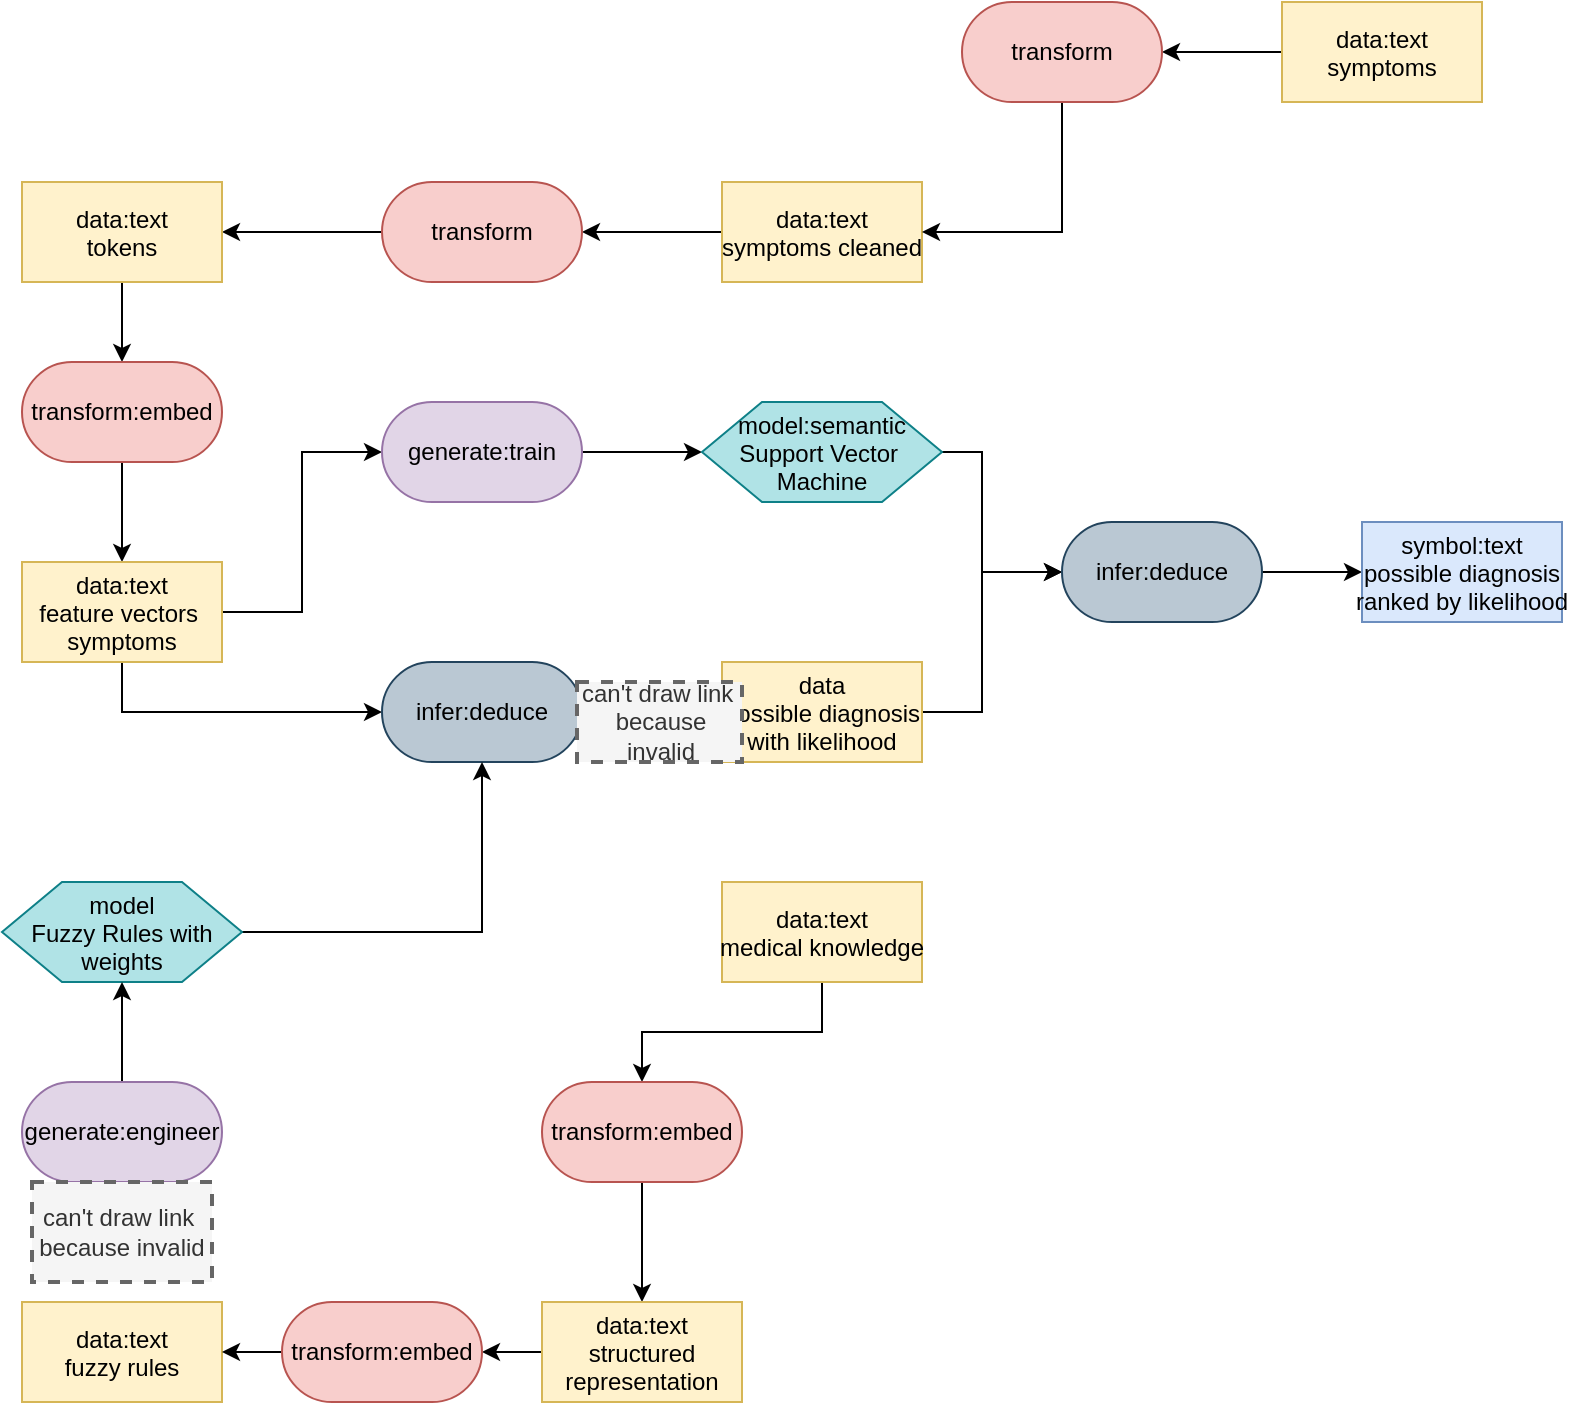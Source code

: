 <mxfile version="26.2.14" pages="2">
  <diagram name="Page-1" id="UhGrVpDiVibqinIa7zeh">
    <mxGraphModel dx="851" dy="554" grid="1" gridSize="10" guides="1" tooltips="1" connect="1" arrows="1" fold="1" page="1" pageScale="1" pageWidth="3300" pageHeight="4681" math="0" shadow="0">
      <root>
        <mxCell id="0" />
        <mxCell id="1" parent="0" />
        <mxCell id="dpm7BbhjtCY3NDO2OxrM-5" style="edgeStyle=orthogonalEdgeStyle;rounded=0;orthogonalLoop=1;jettySize=auto;html=1;exitX=0;exitY=0.5;exitDx=0;exitDy=0;entryX=1;entryY=0.5;entryDx=0;entryDy=0;" parent="1" source="dpm7BbhjtCY3NDO2OxrM-1" target="dpm7BbhjtCY3NDO2OxrM-4" edge="1">
          <mxGeometry relative="1" as="geometry" />
        </mxCell>
        <mxCell id="dpm7BbhjtCY3NDO2OxrM-1" value="data:text&#xa;symptoms" style="rectangle;fillColor=#fff2cc;strokeColor=#d6b656;" parent="1" name="data" vertex="1">
          <mxGeometry x="1220" y="110" width="100" height="50" as="geometry" />
        </mxCell>
        <mxCell id="dpm7BbhjtCY3NDO2OxrM-10" style="edgeStyle=orthogonalEdgeStyle;rounded=0;orthogonalLoop=1;jettySize=auto;html=1;exitX=0;exitY=0.5;exitDx=0;exitDy=0;entryX=1;entryY=0.5;entryDx=0;entryDy=0;" parent="1" source="dpm7BbhjtCY3NDO2OxrM-2" target="dpm7BbhjtCY3NDO2OxrM-8" edge="1">
          <mxGeometry relative="1" as="geometry" />
        </mxCell>
        <mxCell id="dpm7BbhjtCY3NDO2OxrM-2" value="data:text&#xa;symptoms cleaned" style="rectangle;fillColor=#fff2cc;strokeColor=#d6b656;" parent="1" name="data" vertex="1">
          <mxGeometry x="940" y="200" width="100" height="50" as="geometry" />
        </mxCell>
        <mxCell id="dpm7BbhjtCY3NDO2OxrM-7" style="edgeStyle=orthogonalEdgeStyle;rounded=0;orthogonalLoop=1;jettySize=auto;html=1;exitX=0.5;exitY=1;exitDx=0;exitDy=0;entryX=1;entryY=0.5;entryDx=0;entryDy=0;" parent="1" source="dpm7BbhjtCY3NDO2OxrM-4" target="dpm7BbhjtCY3NDO2OxrM-2" edge="1">
          <mxGeometry relative="1" as="geometry" />
        </mxCell>
        <mxCell id="dpm7BbhjtCY3NDO2OxrM-4" value="transform" style="rounded=1;whiteSpace=wrap;html=1;arcSize=50;fillColor=#f8cecc;strokeColor=#b85450;" parent="1" name="transform" vertex="1">
          <mxGeometry x="1060" y="110" width="100" height="50" as="geometry" />
        </mxCell>
        <mxCell id="dpm7BbhjtCY3NDO2OxrM-11" style="edgeStyle=orthogonalEdgeStyle;rounded=0;orthogonalLoop=1;jettySize=auto;html=1;exitX=0;exitY=0.5;exitDx=0;exitDy=0;entryX=1;entryY=0.5;entryDx=0;entryDy=0;" parent="1" source="dpm7BbhjtCY3NDO2OxrM-8" target="dpm7BbhjtCY3NDO2OxrM-9" edge="1">
          <mxGeometry relative="1" as="geometry" />
        </mxCell>
        <mxCell id="dpm7BbhjtCY3NDO2OxrM-8" value="transform" style="rounded=1;whiteSpace=wrap;html=1;arcSize=50;fillColor=#f8cecc;strokeColor=#b85450;" parent="1" name="transform" vertex="1">
          <mxGeometry x="770" y="200" width="100" height="50" as="geometry" />
        </mxCell>
        <mxCell id="dpm7BbhjtCY3NDO2OxrM-13" style="edgeStyle=orthogonalEdgeStyle;rounded=0;orthogonalLoop=1;jettySize=auto;html=1;exitX=0.5;exitY=1;exitDx=0;exitDy=0;entryX=0.5;entryY=0;entryDx=0;entryDy=0;" parent="1" source="dpm7BbhjtCY3NDO2OxrM-9" target="dpm7BbhjtCY3NDO2OxrM-12" edge="1">
          <mxGeometry relative="1" as="geometry" />
        </mxCell>
        <mxCell id="dpm7BbhjtCY3NDO2OxrM-9" value="data:text&#xa;tokens" style="rectangle;fillColor=#fff2cc;strokeColor=#d6b656;" parent="1" name="data" vertex="1">
          <mxGeometry x="590" y="200" width="100" height="50" as="geometry" />
        </mxCell>
        <mxCell id="dpm7BbhjtCY3NDO2OxrM-15" style="edgeStyle=orthogonalEdgeStyle;rounded=0;orthogonalLoop=1;jettySize=auto;html=1;exitX=0.5;exitY=1;exitDx=0;exitDy=0;entryX=0.5;entryY=0;entryDx=0;entryDy=0;" parent="1" source="dpm7BbhjtCY3NDO2OxrM-12" target="dpm7BbhjtCY3NDO2OxrM-14" edge="1">
          <mxGeometry relative="1" as="geometry" />
        </mxCell>
        <mxCell id="dpm7BbhjtCY3NDO2OxrM-12" value="transform:embed" style="rounded=1;whiteSpace=wrap;html=1;arcSize=50;fillColor=#f8cecc;strokeColor=#b85450;" parent="1" name="transform" vertex="1">
          <mxGeometry x="590" y="290" width="100" height="50" as="geometry" />
        </mxCell>
        <mxCell id="dpm7BbhjtCY3NDO2OxrM-17" style="edgeStyle=orthogonalEdgeStyle;rounded=0;orthogonalLoop=1;jettySize=auto;html=1;exitX=1;exitY=0.5;exitDx=0;exitDy=0;entryX=0;entryY=0.5;entryDx=0;entryDy=0;" parent="1" source="dpm7BbhjtCY3NDO2OxrM-14" target="dpm7BbhjtCY3NDO2OxrM-16" edge="1">
          <mxGeometry relative="1" as="geometry" />
        </mxCell>
        <mxCell id="dpm7BbhjtCY3NDO2OxrM-19" style="edgeStyle=orthogonalEdgeStyle;rounded=0;orthogonalLoop=1;jettySize=auto;html=1;exitX=0.5;exitY=1;exitDx=0;exitDy=0;entryX=0;entryY=0.5;entryDx=0;entryDy=0;" parent="1" source="dpm7BbhjtCY3NDO2OxrM-14" target="dpm7BbhjtCY3NDO2OxrM-18" edge="1">
          <mxGeometry relative="1" as="geometry" />
        </mxCell>
        <mxCell id="dpm7BbhjtCY3NDO2OxrM-14" value="data:text&#xa;feature vectors &#xa;symptoms" style="rectangle;fillColor=#fff2cc;strokeColor=#d6b656;" parent="1" name="data" vertex="1">
          <mxGeometry x="590" y="390" width="100" height="50" as="geometry" />
        </mxCell>
        <mxCell id="dpm7BbhjtCY3NDO2OxrM-21" style="edgeStyle=orthogonalEdgeStyle;rounded=0;orthogonalLoop=1;jettySize=auto;html=1;exitX=1;exitY=0.5;exitDx=0;exitDy=0;entryX=0;entryY=0.5;entryDx=0;entryDy=0;" parent="1" source="dpm7BbhjtCY3NDO2OxrM-16" target="dpm7BbhjtCY3NDO2OxrM-20" edge="1">
          <mxGeometry relative="1" as="geometry" />
        </mxCell>
        <mxCell id="dpm7BbhjtCY3NDO2OxrM-16" value="generate:train" style="rounded=1;whiteSpace=wrap;html=1;arcSize=50;fillColor=#e1d5e7;strokeColor=#9673a6;" parent="1" name="generate:train" vertex="1">
          <mxGeometry x="770" y="310" width="100" height="50" as="geometry" />
        </mxCell>
        <mxCell id="dpm7BbhjtCY3NDO2OxrM-18" value="infer:deduce" style="rounded=1;whiteSpace=wrap;html=1;arcSize=50;fillColor=#bac8d3;strokeColor=#23445d;" parent="1" name="infer:deduce" vertex="1">
          <mxGeometry x="770" y="440" width="100" height="50" as="geometry" />
        </mxCell>
        <mxCell id="dpm7BbhjtCY3NDO2OxrM-30" style="edgeStyle=orthogonalEdgeStyle;rounded=0;orthogonalLoop=1;jettySize=auto;html=1;entryX=0;entryY=0.5;entryDx=0;entryDy=0;" parent="1" source="dpm7BbhjtCY3NDO2OxrM-20" target="dpm7BbhjtCY3NDO2OxrM-24" edge="1">
          <mxGeometry relative="1" as="geometry">
            <Array as="points">
              <mxPoint x="1070" y="335" />
              <mxPoint x="1070" y="395" />
            </Array>
          </mxGeometry>
        </mxCell>
        <mxCell id="dpm7BbhjtCY3NDO2OxrM-20" value="model:semantic&#xa;Support Vector &#xa;Machine" style="shape=hexagon;perimeter=hexagonPerimeter2;fillColor=#b0e3e6;strokeColor=#0e8088;" parent="1" name="model" vertex="1">
          <mxGeometry x="930" y="310" width="120" height="50" as="geometry" />
        </mxCell>
        <mxCell id="dpm7BbhjtCY3NDO2OxrM-29" style="edgeStyle=orthogonalEdgeStyle;rounded=0;orthogonalLoop=1;jettySize=auto;html=1;entryX=0;entryY=0.5;entryDx=0;entryDy=0;" parent="1" source="dpm7BbhjtCY3NDO2OxrM-22" target="dpm7BbhjtCY3NDO2OxrM-24" edge="1">
          <mxGeometry relative="1" as="geometry">
            <Array as="points">
              <mxPoint x="1070" y="465" />
              <mxPoint x="1070" y="395" />
            </Array>
          </mxGeometry>
        </mxCell>
        <mxCell id="dpm7BbhjtCY3NDO2OxrM-22" value="data&#xa;possible diagnosis&#xa;with likelihood" style="rectangle;fillColor=#fff2cc;strokeColor=#d6b656;" parent="1" name="data" vertex="1">
          <mxGeometry x="940" y="440" width="100" height="50" as="geometry" />
        </mxCell>
        <mxCell id="dpm7BbhjtCY3NDO2OxrM-32" style="edgeStyle=orthogonalEdgeStyle;rounded=0;orthogonalLoop=1;jettySize=auto;html=1;exitX=1;exitY=0.5;exitDx=0;exitDy=0;" parent="1" source="dpm7BbhjtCY3NDO2OxrM-24" target="dpm7BbhjtCY3NDO2OxrM-25" edge="1">
          <mxGeometry relative="1" as="geometry" />
        </mxCell>
        <mxCell id="dpm7BbhjtCY3NDO2OxrM-24" value="infer:deduce" style="rounded=1;whiteSpace=wrap;html=1;arcSize=50;fillColor=#bac8d3;strokeColor=#23445d;" parent="1" name="infer:deduce" vertex="1">
          <mxGeometry x="1110" y="370" width="100" height="50" as="geometry" />
        </mxCell>
        <mxCell id="dpm7BbhjtCY3NDO2OxrM-25" value="symbol:text&#xa;possible diagnosis&#xa;ranked by likelihood" style="rectangle;fillColor=#dae8fc;strokeColor=#6c8ebf;" parent="1" name="symbol" vertex="1">
          <mxGeometry x="1260" y="370" width="100" height="50" as="geometry" />
        </mxCell>
        <mxCell id="dpm7BbhjtCY3NDO2OxrM-27" style="edgeStyle=orthogonalEdgeStyle;rounded=0;orthogonalLoop=1;jettySize=auto;html=1;exitX=1;exitY=0.5;exitDx=0;exitDy=0;entryX=0.5;entryY=1;entryDx=0;entryDy=0;" parent="1" source="dpm7BbhjtCY3NDO2OxrM-26" target="dpm7BbhjtCY3NDO2OxrM-18" edge="1">
          <mxGeometry relative="1" as="geometry" />
        </mxCell>
        <mxCell id="dpm7BbhjtCY3NDO2OxrM-26" value="model&#xa;Fuzzy Rules with&#xa;weights" style="shape=hexagon;perimeter=hexagonPerimeter2;fillColor=#b0e3e6;strokeColor=#0e8088;" parent="1" name="model" vertex="1">
          <mxGeometry x="580" y="550" width="120" height="50" as="geometry" />
        </mxCell>
        <mxCell id="dpm7BbhjtCY3NDO2OxrM-35" style="edgeStyle=orthogonalEdgeStyle;rounded=0;orthogonalLoop=1;jettySize=auto;html=1;entryX=0.5;entryY=1;entryDx=0;entryDy=0;" parent="1" source="dpm7BbhjtCY3NDO2OxrM-34" target="dpm7BbhjtCY3NDO2OxrM-26" edge="1">
          <mxGeometry relative="1" as="geometry" />
        </mxCell>
        <mxCell id="dpm7BbhjtCY3NDO2OxrM-34" value="generate:engineer" style="rounded=1;whiteSpace=wrap;html=1;arcSize=50;fillColor=#e1d5e7;strokeColor=#9673a6;" parent="1" name="generate:engineer" vertex="1">
          <mxGeometry x="590" y="650" width="100" height="50" as="geometry" />
        </mxCell>
        <mxCell id="dpm7BbhjtCY3NDO2OxrM-36" value="data:text&#xa;fuzzy rules" style="rectangle;fillColor=#fff2cc;strokeColor=#d6b656;" parent="1" name="data" vertex="1">
          <mxGeometry x="590" y="760" width="100" height="50" as="geometry" />
        </mxCell>
        <mxCell id="dpm7BbhjtCY3NDO2OxrM-40" style="edgeStyle=orthogonalEdgeStyle;rounded=0;orthogonalLoop=1;jettySize=auto;html=1;exitX=0.5;exitY=1;exitDx=0;exitDy=0;entryX=0.5;entryY=0;entryDx=0;entryDy=0;" parent="1" source="dpm7BbhjtCY3NDO2OxrM-38" target="dpm7BbhjtCY3NDO2OxrM-39" edge="1">
          <mxGeometry relative="1" as="geometry" />
        </mxCell>
        <mxCell id="dpm7BbhjtCY3NDO2OxrM-38" value="data:text&#xa;medical knowledge" style="rectangle;fillColor=#fff2cc;strokeColor=#d6b656;" parent="1" name="data" vertex="1">
          <mxGeometry x="940" y="550" width="100" height="50" as="geometry" />
        </mxCell>
        <mxCell id="dpm7BbhjtCY3NDO2OxrM-42" style="edgeStyle=orthogonalEdgeStyle;rounded=0;orthogonalLoop=1;jettySize=auto;html=1;entryX=0.5;entryY=0;entryDx=0;entryDy=0;" parent="1" source="dpm7BbhjtCY3NDO2OxrM-39" target="dpm7BbhjtCY3NDO2OxrM-41" edge="1">
          <mxGeometry relative="1" as="geometry" />
        </mxCell>
        <mxCell id="dpm7BbhjtCY3NDO2OxrM-39" value="transform:embed" style="rounded=1;whiteSpace=wrap;html=1;arcSize=50;fillColor=#f8cecc;strokeColor=#b85450;" parent="1" name="transform" vertex="1">
          <mxGeometry x="850" y="650" width="100" height="50" as="geometry" />
        </mxCell>
        <mxCell id="dpm7BbhjtCY3NDO2OxrM-44" style="edgeStyle=orthogonalEdgeStyle;rounded=0;orthogonalLoop=1;jettySize=auto;html=1;exitX=0;exitY=0.5;exitDx=0;exitDy=0;entryX=1;entryY=0.5;entryDx=0;entryDy=0;" parent="1" source="dpm7BbhjtCY3NDO2OxrM-41" target="dpm7BbhjtCY3NDO2OxrM-43" edge="1">
          <mxGeometry relative="1" as="geometry" />
        </mxCell>
        <mxCell id="dpm7BbhjtCY3NDO2OxrM-41" value="data:text&#xa;structured&#xa;representation" style="rectangle;fillColor=#fff2cc;strokeColor=#d6b656;" parent="1" name="data" vertex="1">
          <mxGeometry x="850" y="760" width="100" height="50" as="geometry" />
        </mxCell>
        <mxCell id="dpm7BbhjtCY3NDO2OxrM-45" style="edgeStyle=orthogonalEdgeStyle;rounded=0;orthogonalLoop=1;jettySize=auto;html=1;exitX=0;exitY=0.5;exitDx=0;exitDy=0;entryX=1;entryY=0.5;entryDx=0;entryDy=0;" parent="1" source="dpm7BbhjtCY3NDO2OxrM-43" target="dpm7BbhjtCY3NDO2OxrM-36" edge="1">
          <mxGeometry relative="1" as="geometry" />
        </mxCell>
        <mxCell id="dpm7BbhjtCY3NDO2OxrM-43" value="transform:embed" style="rounded=1;whiteSpace=wrap;html=1;arcSize=50;fillColor=#f8cecc;strokeColor=#b85450;" parent="1" name="transform" vertex="1">
          <mxGeometry x="720" y="760" width="100" height="50" as="geometry" />
        </mxCell>
        <mxCell id="dyweho51H57k73bBJC51-2" value="&lt;div&gt;can&#39;t draw link&amp;nbsp;&lt;/div&gt;&lt;div&gt;because invalid&lt;/div&gt;" style="text;html=1;align=center;verticalAlign=middle;whiteSpace=wrap;rounded=0;dashed=1;fillColor=#f5f5f5;fontColor=#333333;strokeColor=#666666;strokeWidth=2;" name="text" vertex="1" parent="1">
          <mxGeometry x="867.5" y="450" width="82.5" height="40" as="geometry" />
        </mxCell>
        <mxCell id="dyweho51H57k73bBJC51-3" value="&lt;div&gt;can&#39;t draw link&amp;nbsp;&lt;/div&gt;&lt;div&gt;because invalid&lt;/div&gt;" style="text;html=1;align=center;verticalAlign=middle;whiteSpace=wrap;rounded=0;dashed=1;fillColor=#f5f5f5;fontColor=#333333;strokeColor=#666666;strokeWidth=2;" name="text" vertex="1" parent="1">
          <mxGeometry x="595" y="700" width="90" height="50" as="geometry" />
        </mxCell>
      </root>
    </mxGraphModel>
  </diagram>
  <diagram id="k8MrMEIIK2uw3ISJTqFP" name="Page-2">
    <mxGraphModel dx="1033" dy="673" grid="1" gridSize="10" guides="1" tooltips="1" connect="1" arrows="1" fold="1" page="1" pageScale="1" pageWidth="3300" pageHeight="4681" math="0" shadow="0">
      <root>
        <mxCell id="0" />
        <mxCell id="1" parent="0" />
        <mxCell id="sV467zvfgzVGF8OcM8Rj-1" style="edgeStyle=orthogonalEdgeStyle;rounded=0;orthogonalLoop=1;jettySize=auto;html=1;exitX=0;exitY=0.5;exitDx=0;exitDy=0;entryX=1;entryY=0.5;entryDx=0;entryDy=0;" edge="1" parent="1" source="sV467zvfgzVGF8OcM8Rj-2" target="sV467zvfgzVGF8OcM8Rj-6">
          <mxGeometry relative="1" as="geometry" />
        </mxCell>
        <mxCell id="sV467zvfgzVGF8OcM8Rj-2" value="data:text&#xa;symptoms" style="rectangle;fillColor=#fff2cc;strokeColor=#d6b656;" name="data" vertex="1" parent="1">
          <mxGeometry x="1460" y="110" width="100" height="50" as="geometry" />
        </mxCell>
        <mxCell id="sV467zvfgzVGF8OcM8Rj-3" style="edgeStyle=orthogonalEdgeStyle;rounded=0;orthogonalLoop=1;jettySize=auto;html=1;exitX=0;exitY=0.5;exitDx=0;exitDy=0;entryX=1;entryY=0.5;entryDx=0;entryDy=0;" edge="1" parent="1" source="sV467zvfgzVGF8OcM8Rj-4" target="sV467zvfgzVGF8OcM8Rj-8">
          <mxGeometry relative="1" as="geometry" />
        </mxCell>
        <mxCell id="sV467zvfgzVGF8OcM8Rj-4" value="data:text&#xa;symptoms cleaned" style="rectangle;fillColor=#fff2cc;strokeColor=#d6b656;" name="data" vertex="1" parent="1">
          <mxGeometry x="1180" y="200" width="100" height="50" as="geometry" />
        </mxCell>
        <mxCell id="sV467zvfgzVGF8OcM8Rj-5" style="edgeStyle=orthogonalEdgeStyle;rounded=0;orthogonalLoop=1;jettySize=auto;html=1;exitX=0.5;exitY=1;exitDx=0;exitDy=0;entryX=1;entryY=0.5;entryDx=0;entryDy=0;" edge="1" parent="1" source="sV467zvfgzVGF8OcM8Rj-6" target="sV467zvfgzVGF8OcM8Rj-4">
          <mxGeometry relative="1" as="geometry" />
        </mxCell>
        <mxCell id="sV467zvfgzVGF8OcM8Rj-6" value="transform" style="rounded=1;whiteSpace=wrap;html=1;arcSize=50;fillColor=#f8cecc;strokeColor=#b85450;" name="transform" vertex="1" parent="1">
          <mxGeometry x="1300" y="110" width="100" height="50" as="geometry" />
        </mxCell>
        <mxCell id="sV467zvfgzVGF8OcM8Rj-7" style="edgeStyle=orthogonalEdgeStyle;rounded=0;orthogonalLoop=1;jettySize=auto;html=1;exitX=0;exitY=0.5;exitDx=0;exitDy=0;entryX=1;entryY=0.5;entryDx=0;entryDy=0;" edge="1" parent="1" source="sV467zvfgzVGF8OcM8Rj-8" target="sV467zvfgzVGF8OcM8Rj-10">
          <mxGeometry relative="1" as="geometry" />
        </mxCell>
        <mxCell id="sV467zvfgzVGF8OcM8Rj-8" value="transform" style="rounded=1;whiteSpace=wrap;html=1;arcSize=50;fillColor=#f8cecc;strokeColor=#b85450;" name="transform" vertex="1" parent="1">
          <mxGeometry x="770" y="200" width="100" height="50" as="geometry" />
        </mxCell>
        <mxCell id="sV467zvfgzVGF8OcM8Rj-9" style="edgeStyle=orthogonalEdgeStyle;rounded=0;orthogonalLoop=1;jettySize=auto;html=1;exitX=0.5;exitY=1;exitDx=0;exitDy=0;entryX=0.5;entryY=0;entryDx=0;entryDy=0;" edge="1" parent="1" source="sV467zvfgzVGF8OcM8Rj-10" target="sV467zvfgzVGF8OcM8Rj-12">
          <mxGeometry relative="1" as="geometry" />
        </mxCell>
        <mxCell id="sV467zvfgzVGF8OcM8Rj-10" value="data:text&#xa;tokens" style="rectangle;fillColor=#fff2cc;strokeColor=#d6b656;" name="data" vertex="1" parent="1">
          <mxGeometry x="590" y="200" width="100" height="50" as="geometry" />
        </mxCell>
        <mxCell id="sV467zvfgzVGF8OcM8Rj-11" style="edgeStyle=orthogonalEdgeStyle;rounded=0;orthogonalLoop=1;jettySize=auto;html=1;exitX=0.5;exitY=1;exitDx=0;exitDy=0;entryX=0.5;entryY=0;entryDx=0;entryDy=0;" edge="1" parent="1" source="sV467zvfgzVGF8OcM8Rj-12" target="sV467zvfgzVGF8OcM8Rj-15">
          <mxGeometry relative="1" as="geometry" />
        </mxCell>
        <mxCell id="sV467zvfgzVGF8OcM8Rj-12" value="transform:embed" style="rounded=1;whiteSpace=wrap;html=1;arcSize=50;fillColor=#f8cecc;strokeColor=#b85450;" name="transform" vertex="1" parent="1">
          <mxGeometry x="590" y="290" width="100" height="50" as="geometry" />
        </mxCell>
        <mxCell id="sV467zvfgzVGF8OcM8Rj-13" style="edgeStyle=orthogonalEdgeStyle;rounded=0;orthogonalLoop=1;jettySize=auto;html=1;exitX=1;exitY=0.5;exitDx=0;exitDy=0;entryX=0;entryY=0.5;entryDx=0;entryDy=0;" edge="1" parent="1" source="sV467zvfgzVGF8OcM8Rj-15" target="sV467zvfgzVGF8OcM8Rj-17">
          <mxGeometry relative="1" as="geometry" />
        </mxCell>
        <mxCell id="sV467zvfgzVGF8OcM8Rj-14" style="edgeStyle=orthogonalEdgeStyle;rounded=0;orthogonalLoop=1;jettySize=auto;html=1;exitX=0.5;exitY=1;exitDx=0;exitDy=0;entryX=0;entryY=0.5;entryDx=0;entryDy=0;" edge="1" parent="1" source="sV467zvfgzVGF8OcM8Rj-15" target="sV467zvfgzVGF8OcM8Rj-18">
          <mxGeometry relative="1" as="geometry" />
        </mxCell>
        <mxCell id="sV467zvfgzVGF8OcM8Rj-15" value="data:text&#xa;feature vectors &#xa;symptoms" style="rectangle;fillColor=#fff2cc;strokeColor=#d6b656;" name="data" vertex="1" parent="1">
          <mxGeometry x="590" y="390" width="100" height="50" as="geometry" />
        </mxCell>
        <mxCell id="sV467zvfgzVGF8OcM8Rj-16" style="edgeStyle=orthogonalEdgeStyle;rounded=0;orthogonalLoop=1;jettySize=auto;html=1;exitX=1;exitY=0.5;exitDx=0;exitDy=0;entryX=0;entryY=0.5;entryDx=0;entryDy=0;" edge="1" parent="1" source="sV467zvfgzVGF8OcM8Rj-17" target="sV467zvfgzVGF8OcM8Rj-20">
          <mxGeometry relative="1" as="geometry" />
        </mxCell>
        <mxCell id="sV467zvfgzVGF8OcM8Rj-17" value="generate:train" style="rounded=1;whiteSpace=wrap;html=1;arcSize=50;fillColor=#e1d5e7;strokeColor=#9673a6;" name="generate:train" vertex="1" parent="1">
          <mxGeometry x="770" y="310" width="100" height="50" as="geometry" />
        </mxCell>
        <mxCell id="sV467zvfgzVGF8OcM8Rj-47" style="edgeStyle=orthogonalEdgeStyle;rounded=0;orthogonalLoop=1;jettySize=auto;html=1;entryX=0;entryY=0.5;entryDx=0;entryDy=0;" edge="1" parent="1" source="sV467zvfgzVGF8OcM8Rj-18" target="sV467zvfgzVGF8OcM8Rj-46">
          <mxGeometry relative="1" as="geometry" />
        </mxCell>
        <mxCell id="sV467zvfgzVGF8OcM8Rj-18" value="infer:deduce" style="rounded=1;whiteSpace=wrap;html=1;arcSize=50;fillColor=#bac8d3;strokeColor=#23445d;" name="infer:deduce" vertex="1" parent="1">
          <mxGeometry x="770" y="440" width="100" height="50" as="geometry" />
        </mxCell>
        <mxCell id="sV467zvfgzVGF8OcM8Rj-19" style="edgeStyle=orthogonalEdgeStyle;rounded=0;orthogonalLoop=1;jettySize=auto;html=1;entryX=0;entryY=0.5;entryDx=0;entryDy=0;" edge="1" parent="1" source="sV467zvfgzVGF8OcM8Rj-20" target="sV467zvfgzVGF8OcM8Rj-24">
          <mxGeometry relative="1" as="geometry">
            <Array as="points">
              <mxPoint x="1310" y="335" />
              <mxPoint x="1310" y="395" />
            </Array>
          </mxGeometry>
        </mxCell>
        <mxCell id="sV467zvfgzVGF8OcM8Rj-20" value="model:semantic&#xa;Support Vector &#xa;Machine" style="shape=hexagon;perimeter=hexagonPerimeter2;fillColor=#b0e3e6;strokeColor=#0e8088;" name="model" vertex="1" parent="1">
          <mxGeometry x="1170" y="310" width="120" height="50" as="geometry" />
        </mxCell>
        <mxCell id="sV467zvfgzVGF8OcM8Rj-21" style="edgeStyle=orthogonalEdgeStyle;rounded=0;orthogonalLoop=1;jettySize=auto;html=1;entryX=0;entryY=0.5;entryDx=0;entryDy=0;" edge="1" parent="1" source="sV467zvfgzVGF8OcM8Rj-22" target="sV467zvfgzVGF8OcM8Rj-24">
          <mxGeometry relative="1" as="geometry">
            <Array as="points">
              <mxPoint x="1310" y="465" />
              <mxPoint x="1310" y="395" />
            </Array>
          </mxGeometry>
        </mxCell>
        <mxCell id="sV467zvfgzVGF8OcM8Rj-22" value="data&#xa;possible diagnosis&#xa;with likelihood" style="rectangle;fillColor=#fff2cc;strokeColor=#d6b656;" name="data" vertex="1" parent="1">
          <mxGeometry x="1180" y="440" width="100" height="50" as="geometry" />
        </mxCell>
        <mxCell id="sV467zvfgzVGF8OcM8Rj-23" style="edgeStyle=orthogonalEdgeStyle;rounded=0;orthogonalLoop=1;jettySize=auto;html=1;exitX=1;exitY=0.5;exitDx=0;exitDy=0;" edge="1" parent="1" source="sV467zvfgzVGF8OcM8Rj-24" target="sV467zvfgzVGF8OcM8Rj-25">
          <mxGeometry relative="1" as="geometry" />
        </mxCell>
        <mxCell id="sV467zvfgzVGF8OcM8Rj-24" value="infer:deduce" style="rounded=1;whiteSpace=wrap;html=1;arcSize=50;fillColor=#bac8d3;strokeColor=#23445d;" name="infer:deduce" vertex="1" parent="1">
          <mxGeometry x="1350" y="370" width="100" height="50" as="geometry" />
        </mxCell>
        <mxCell id="sV467zvfgzVGF8OcM8Rj-25" value="symbol:text&#xa;possible diagnosis&#xa;ranked by likelihood" style="rectangle;fillColor=#dae8fc;strokeColor=#6c8ebf;" name="symbol" vertex="1" parent="1">
          <mxGeometry x="1500" y="370" width="100" height="50" as="geometry" />
        </mxCell>
        <mxCell id="sV467zvfgzVGF8OcM8Rj-26" style="edgeStyle=orthogonalEdgeStyle;rounded=0;orthogonalLoop=1;jettySize=auto;html=1;exitX=1;exitY=0.5;exitDx=0;exitDy=0;entryX=0.5;entryY=1;entryDx=0;entryDy=0;" edge="1" parent="1" source="sV467zvfgzVGF8OcM8Rj-27" target="sV467zvfgzVGF8OcM8Rj-18">
          <mxGeometry relative="1" as="geometry" />
        </mxCell>
        <mxCell id="sV467zvfgzVGF8OcM8Rj-27" value="model&#xa;Fuzzy Rules with&#xa;weights" style="shape=hexagon;perimeter=hexagonPerimeter2;fillColor=#b0e3e6;strokeColor=#0e8088;" name="model" vertex="1" parent="1">
          <mxGeometry x="580" y="550" width="120" height="50" as="geometry" />
        </mxCell>
        <mxCell id="sV467zvfgzVGF8OcM8Rj-44" style="edgeStyle=orthogonalEdgeStyle;rounded=0;orthogonalLoop=1;jettySize=auto;html=1;" edge="1" parent="1" source="sV467zvfgzVGF8OcM8Rj-30" target="sV467zvfgzVGF8OcM8Rj-43">
          <mxGeometry relative="1" as="geometry" />
        </mxCell>
        <mxCell id="sV467zvfgzVGF8OcM8Rj-30" value="data:text&#xa;fuzzy rules" style="rectangle;fillColor=#fff2cc;strokeColor=#d6b656;" name="data" vertex="1" parent="1">
          <mxGeometry x="590" y="760" width="100" height="50" as="geometry" />
        </mxCell>
        <mxCell id="sV467zvfgzVGF8OcM8Rj-31" style="edgeStyle=orthogonalEdgeStyle;rounded=0;orthogonalLoop=1;jettySize=auto;html=1;exitX=0.5;exitY=1;exitDx=0;exitDy=0;entryX=0.5;entryY=0;entryDx=0;entryDy=0;" edge="1" parent="1" source="sV467zvfgzVGF8OcM8Rj-32" target="sV467zvfgzVGF8OcM8Rj-34">
          <mxGeometry relative="1" as="geometry" />
        </mxCell>
        <mxCell id="sV467zvfgzVGF8OcM8Rj-32" value="data:text&#xa;medical knowledge" style="rectangle;fillColor=#fff2cc;strokeColor=#d6b656;" name="data" vertex="1" parent="1">
          <mxGeometry x="940" y="550" width="100" height="50" as="geometry" />
        </mxCell>
        <mxCell id="sV467zvfgzVGF8OcM8Rj-33" style="edgeStyle=orthogonalEdgeStyle;rounded=0;orthogonalLoop=1;jettySize=auto;html=1;entryX=0.5;entryY=0;entryDx=0;entryDy=0;" edge="1" parent="1" source="sV467zvfgzVGF8OcM8Rj-34" target="sV467zvfgzVGF8OcM8Rj-36">
          <mxGeometry relative="1" as="geometry" />
        </mxCell>
        <mxCell id="sV467zvfgzVGF8OcM8Rj-34" value="transform:embed" style="rounded=1;whiteSpace=wrap;html=1;arcSize=50;fillColor=#f8cecc;strokeColor=#b85450;" name="transform" vertex="1" parent="1">
          <mxGeometry x="850" y="650" width="100" height="50" as="geometry" />
        </mxCell>
        <mxCell id="sV467zvfgzVGF8OcM8Rj-35" style="edgeStyle=orthogonalEdgeStyle;rounded=0;orthogonalLoop=1;jettySize=auto;html=1;exitX=0;exitY=0.5;exitDx=0;exitDy=0;entryX=1;entryY=0.5;entryDx=0;entryDy=0;" edge="1" parent="1" source="sV467zvfgzVGF8OcM8Rj-36" target="sV467zvfgzVGF8OcM8Rj-38">
          <mxGeometry relative="1" as="geometry" />
        </mxCell>
        <mxCell id="sV467zvfgzVGF8OcM8Rj-36" value="data:text&#xa;structured&#xa;representation" style="rectangle;fillColor=#fff2cc;strokeColor=#d6b656;" name="data" vertex="1" parent="1">
          <mxGeometry x="850" y="760" width="100" height="50" as="geometry" />
        </mxCell>
        <mxCell id="sV467zvfgzVGF8OcM8Rj-37" style="edgeStyle=orthogonalEdgeStyle;rounded=0;orthogonalLoop=1;jettySize=auto;html=1;exitX=0;exitY=0.5;exitDx=0;exitDy=0;entryX=1;entryY=0.5;entryDx=0;entryDy=0;" edge="1" parent="1" source="sV467zvfgzVGF8OcM8Rj-38" target="sV467zvfgzVGF8OcM8Rj-30">
          <mxGeometry relative="1" as="geometry" />
        </mxCell>
        <mxCell id="sV467zvfgzVGF8OcM8Rj-38" value="transform:embed" style="rounded=1;whiteSpace=wrap;html=1;arcSize=50;fillColor=#f8cecc;strokeColor=#b85450;" name="transform" vertex="1" parent="1">
          <mxGeometry x="720" y="760" width="100" height="50" as="geometry" />
        </mxCell>
        <mxCell id="sV467zvfgzVGF8OcM8Rj-39" value="added symbol &amp;amp; transform" style="text;html=1;align=center;verticalAlign=middle;whiteSpace=wrap;rounded=0;dashed=1;fillColor=#f5f5f5;fontColor=#333333;strokeColor=#666666;strokeWidth=2;" name="text" vertex="1" parent="1">
          <mxGeometry x="990" y="390" width="82.5" height="40" as="geometry" />
        </mxCell>
        <mxCell id="sV467zvfgzVGF8OcM8Rj-40" value="changed engineer to train" style="text;html=1;align=center;verticalAlign=middle;whiteSpace=wrap;rounded=0;dashed=1;fillColor=#f5f5f5;fontColor=#333333;strokeColor=#666666;strokeWidth=2;" name="text" vertex="1" parent="1">
          <mxGeometry x="650" y="710" width="90" height="50" as="geometry" />
        </mxCell>
        <mxCell id="sV467zvfgzVGF8OcM8Rj-45" style="edgeStyle=orthogonalEdgeStyle;rounded=0;orthogonalLoop=1;jettySize=auto;html=1;" edge="1" parent="1" source="sV467zvfgzVGF8OcM8Rj-43" target="sV467zvfgzVGF8OcM8Rj-27">
          <mxGeometry relative="1" as="geometry" />
        </mxCell>
        <mxCell id="sV467zvfgzVGF8OcM8Rj-43" value="generate:train" style="rounded=1;whiteSpace=wrap;html=1;arcSize=50;fillColor=#e1d5e7;strokeColor=#9673a6;" name="generate:train" vertex="1" parent="1">
          <mxGeometry x="589" y="650" width="100" height="50" as="geometry" />
        </mxCell>
        <mxCell id="sV467zvfgzVGF8OcM8Rj-49" style="edgeStyle=orthogonalEdgeStyle;rounded=0;orthogonalLoop=1;jettySize=auto;html=1;" edge="1" parent="1" source="sV467zvfgzVGF8OcM8Rj-46" target="sV467zvfgzVGF8OcM8Rj-48">
          <mxGeometry relative="1" as="geometry" />
        </mxCell>
        <mxCell id="sV467zvfgzVGF8OcM8Rj-46" value="symbol" style="rectangle;fillColor=#dae8fc;strokeColor=#6c8ebf;" name="symbol" vertex="1" parent="1">
          <mxGeometry x="910" y="440" width="100" height="50" as="geometry" />
        </mxCell>
        <mxCell id="sV467zvfgzVGF8OcM8Rj-50" style="edgeStyle=orthogonalEdgeStyle;rounded=0;orthogonalLoop=1;jettySize=auto;html=1;exitX=1;exitY=0.5;exitDx=0;exitDy=0;entryX=0;entryY=0.5;entryDx=0;entryDy=0;" edge="1" parent="1" source="sV467zvfgzVGF8OcM8Rj-48" target="sV467zvfgzVGF8OcM8Rj-22">
          <mxGeometry relative="1" as="geometry" />
        </mxCell>
        <mxCell id="sV467zvfgzVGF8OcM8Rj-48" value="transform" style="rounded=1;whiteSpace=wrap;html=1;arcSize=50;fillColor=#f8cecc;strokeColor=#b85450;" name="transform" vertex="1" parent="1">
          <mxGeometry x="1050" y="440" width="100" height="50" as="geometry" />
        </mxCell>
      </root>
    </mxGraphModel>
  </diagram>
</mxfile>

